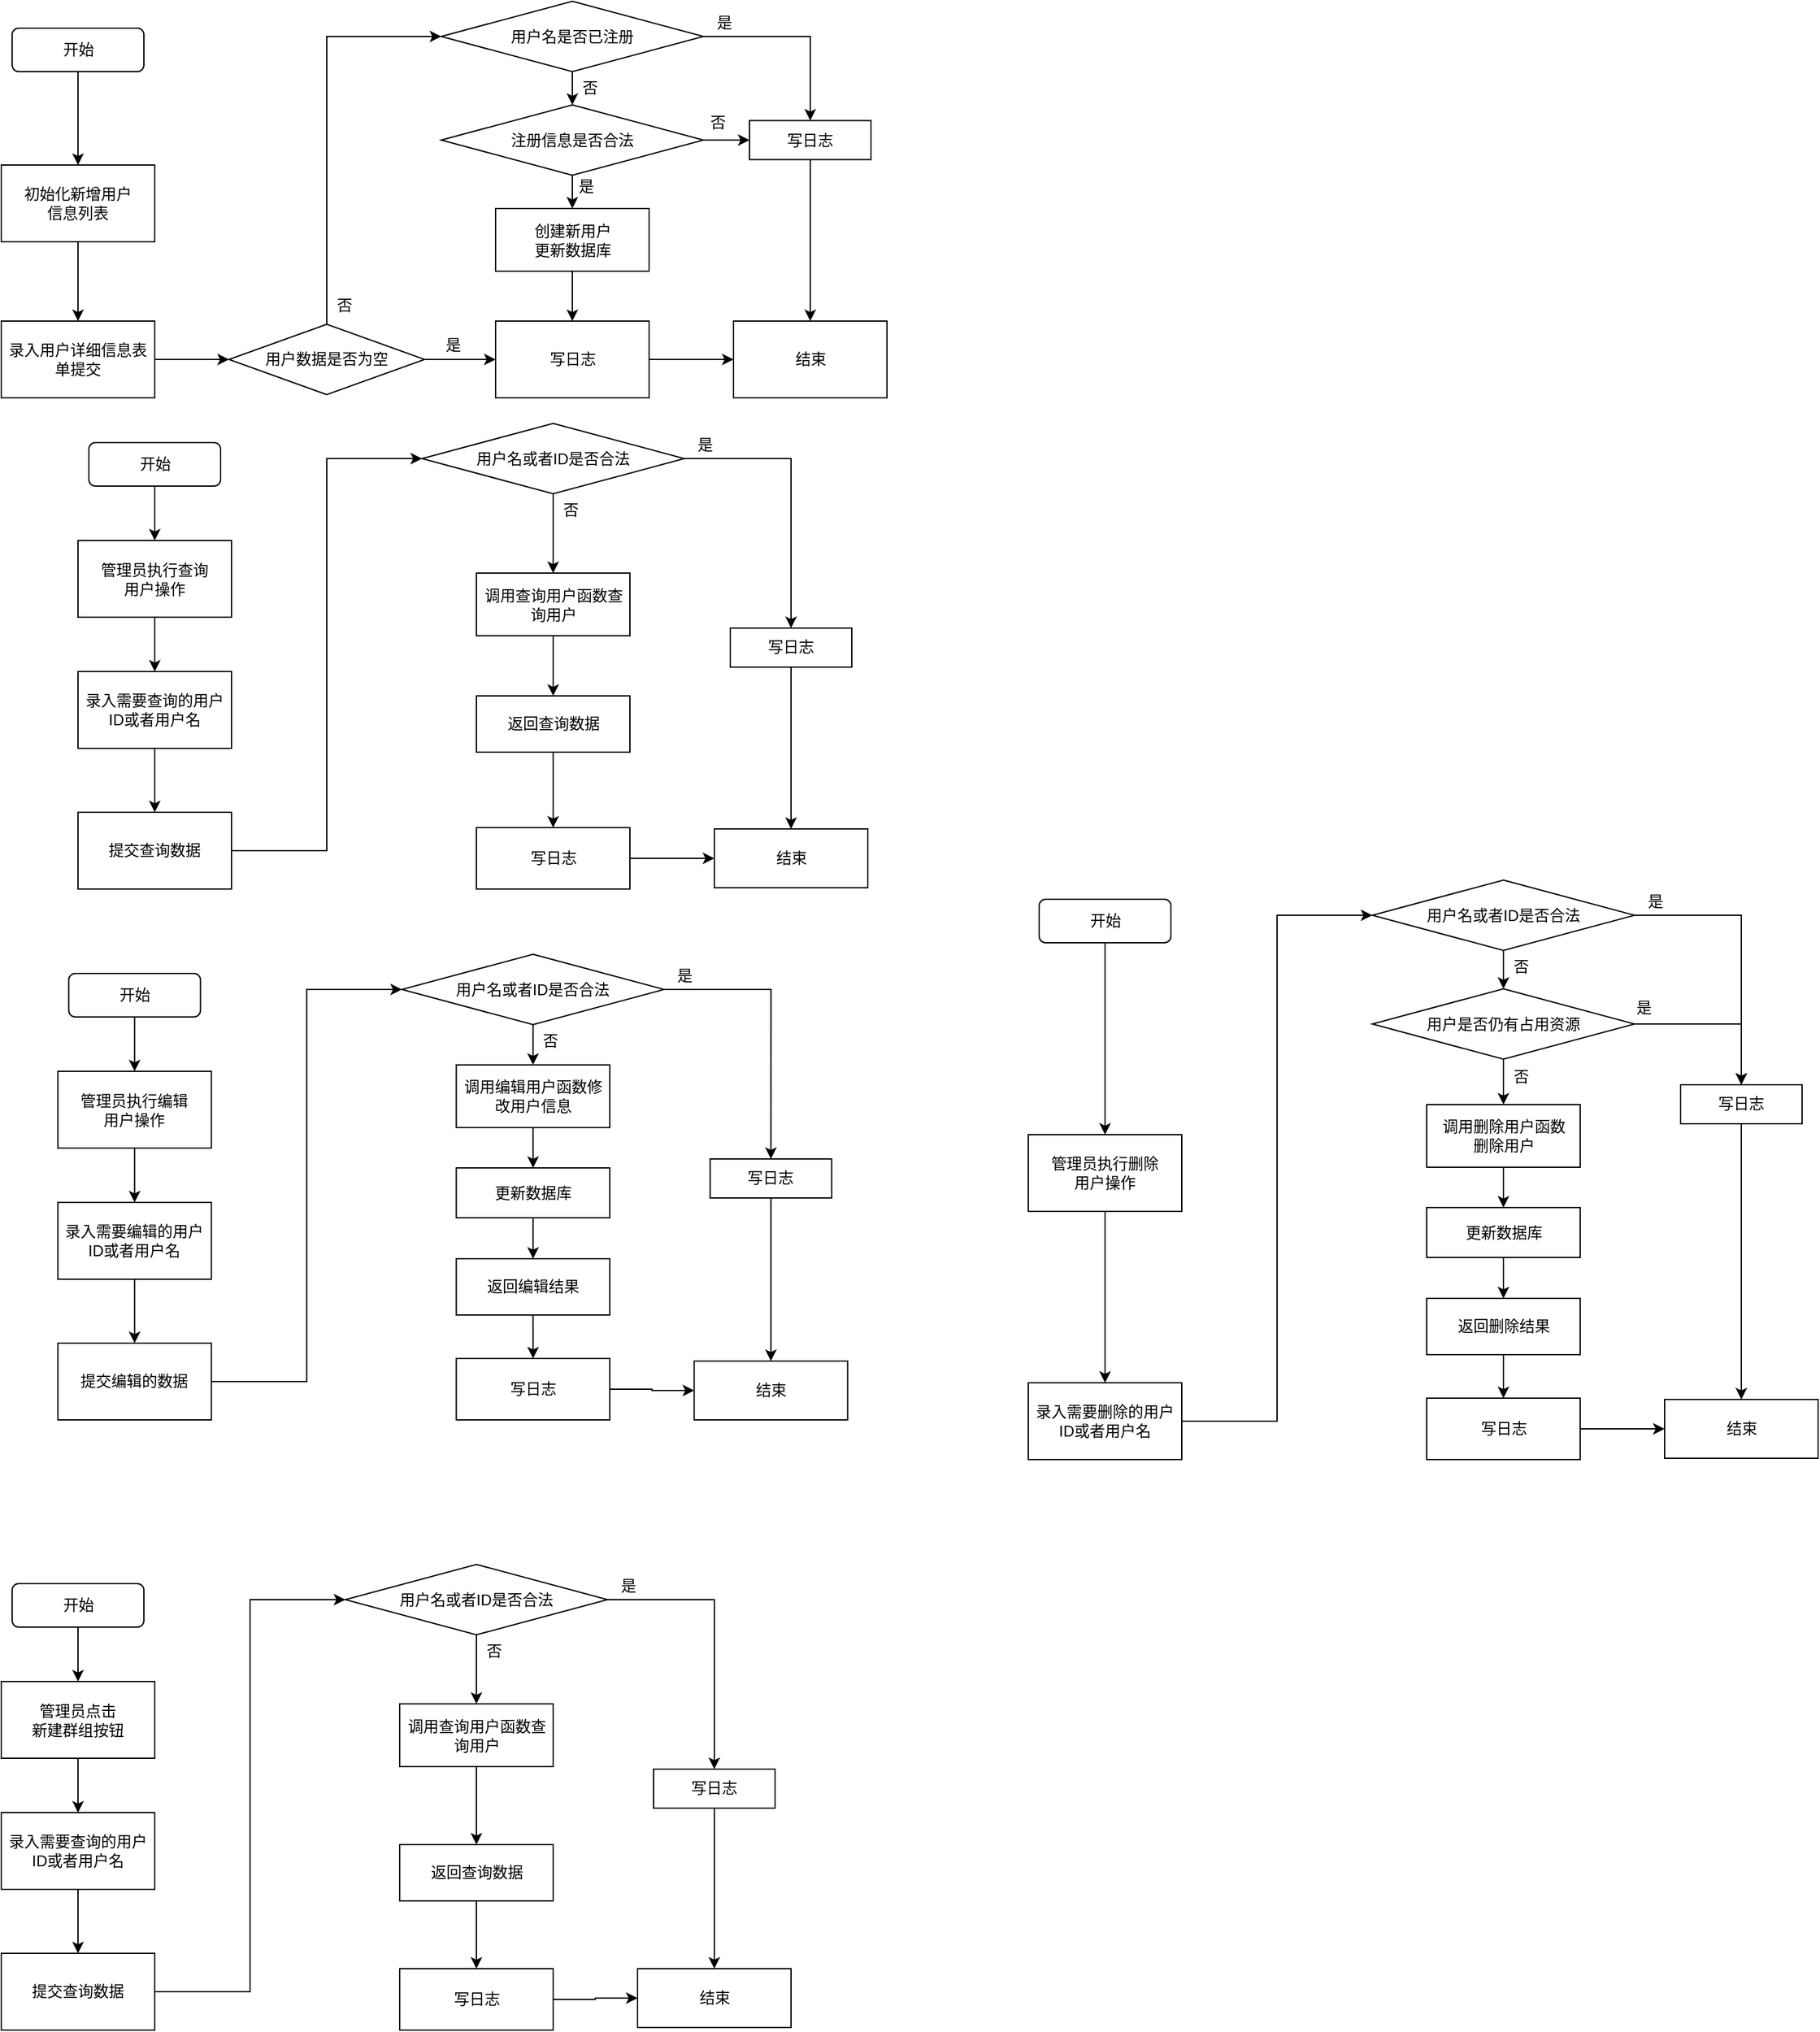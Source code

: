 <mxfile version="15.7.0" type="github">
  <diagram id="-0BICoxLbI8U1ZFrH4pM" name="Page-1">
    <mxGraphModel dx="1718" dy="935" grid="0" gridSize="10" guides="1" tooltips="1" connect="1" arrows="1" fold="1" page="1" pageScale="1" pageWidth="827" pageHeight="1169" math="0" shadow="0">
      <root>
        <mxCell id="0" />
        <mxCell id="1" parent="0" />
        <mxCell id="wqlNaEWefwMsOeoS0mQ8-5" value="" style="edgeStyle=orthogonalEdgeStyle;rounded=0;orthogonalLoop=1;jettySize=auto;html=1;" parent="1" source="wqlNaEWefwMsOeoS0mQ8-1" target="wqlNaEWefwMsOeoS0mQ8-2" edge="1">
          <mxGeometry relative="1" as="geometry" />
        </mxCell>
        <mxCell id="wqlNaEWefwMsOeoS0mQ8-1" value="开始" style="rounded=1;whiteSpace=wrap;html=1;" parent="1" vertex="1">
          <mxGeometry x="83.5" y="27" width="103" height="34" as="geometry" />
        </mxCell>
        <mxCell id="wqlNaEWefwMsOeoS0mQ8-7" value="" style="edgeStyle=orthogonalEdgeStyle;rounded=0;orthogonalLoop=1;jettySize=auto;html=1;" parent="1" source="wqlNaEWefwMsOeoS0mQ8-2" target="wqlNaEWefwMsOeoS0mQ8-6" edge="1">
          <mxGeometry relative="1" as="geometry" />
        </mxCell>
        <mxCell id="wqlNaEWefwMsOeoS0mQ8-2" value="初始化新增用户&lt;br&gt;信息列表" style="rounded=0;whiteSpace=wrap;html=1;" parent="1" vertex="1">
          <mxGeometry x="75" y="134" width="120" height="60" as="geometry" />
        </mxCell>
        <mxCell id="wqlNaEWefwMsOeoS0mQ8-9" value="" style="edgeStyle=orthogonalEdgeStyle;rounded=0;orthogonalLoop=1;jettySize=auto;html=1;" parent="1" source="wqlNaEWefwMsOeoS0mQ8-6" target="wqlNaEWefwMsOeoS0mQ8-8" edge="1">
          <mxGeometry relative="1" as="geometry" />
        </mxCell>
        <mxCell id="wqlNaEWefwMsOeoS0mQ8-6" value="录入用户详细信息表单提交" style="rounded=0;whiteSpace=wrap;html=1;" parent="1" vertex="1">
          <mxGeometry x="75" y="256" width="120" height="60" as="geometry" />
        </mxCell>
        <mxCell id="wqlNaEWefwMsOeoS0mQ8-18" style="edgeStyle=orthogonalEdgeStyle;rounded=0;orthogonalLoop=1;jettySize=auto;html=1;entryX=0;entryY=0.5;entryDx=0;entryDy=0;exitX=0.5;exitY=0;exitDx=0;exitDy=0;" parent="1" source="wqlNaEWefwMsOeoS0mQ8-8" target="wqlNaEWefwMsOeoS0mQ8-14" edge="1">
          <mxGeometry relative="1" as="geometry" />
        </mxCell>
        <mxCell id="wqlNaEWefwMsOeoS0mQ8-22" style="edgeStyle=orthogonalEdgeStyle;rounded=0;orthogonalLoop=1;jettySize=auto;html=1;exitX=1;exitY=0.5;exitDx=0;exitDy=0;" parent="1" source="wqlNaEWefwMsOeoS0mQ8-8" target="wqlNaEWefwMsOeoS0mQ8-19" edge="1">
          <mxGeometry relative="1" as="geometry" />
        </mxCell>
        <mxCell id="wqlNaEWefwMsOeoS0mQ8-8" value="用户数据是否为空" style="rhombus;whiteSpace=wrap;html=1;" parent="1" vertex="1">
          <mxGeometry x="253" y="258.5" width="153" height="55" as="geometry" />
        </mxCell>
        <mxCell id="wqlNaEWefwMsOeoS0mQ8-10" value="结束" style="whiteSpace=wrap;html=1;" parent="1" vertex="1">
          <mxGeometry x="647.5" y="256" width="120" height="60" as="geometry" />
        </mxCell>
        <mxCell id="wqlNaEWefwMsOeoS0mQ8-12" value="是" style="text;html=1;align=center;verticalAlign=middle;resizable=0;points=[];autosize=1;strokeColor=none;fillColor=none;" parent="1" vertex="1">
          <mxGeometry x="417" y="266" width="22" height="18" as="geometry" />
        </mxCell>
        <mxCell id="wqlNaEWefwMsOeoS0mQ8-17" value="" style="edgeStyle=orthogonalEdgeStyle;rounded=0;orthogonalLoop=1;jettySize=auto;html=1;" parent="1" source="wqlNaEWefwMsOeoS0mQ8-14" target="wqlNaEWefwMsOeoS0mQ8-16" edge="1">
          <mxGeometry relative="1" as="geometry" />
        </mxCell>
        <mxCell id="wqlNaEWefwMsOeoS0mQ8-29" style="edgeStyle=orthogonalEdgeStyle;rounded=0;orthogonalLoop=1;jettySize=auto;html=1;exitX=1;exitY=0.5;exitDx=0;exitDy=0;entryX=0.5;entryY=0;entryDx=0;entryDy=0;" parent="1" source="wqlNaEWefwMsOeoS0mQ8-14" target="wqlNaEWefwMsOeoS0mQ8-27" edge="1">
          <mxGeometry relative="1" as="geometry" />
        </mxCell>
        <mxCell id="wqlNaEWefwMsOeoS0mQ8-14" value="用户名是否已注册" style="rhombus;whiteSpace=wrap;html=1;" parent="1" vertex="1">
          <mxGeometry x="419" y="6" width="205" height="55" as="geometry" />
        </mxCell>
        <mxCell id="wqlNaEWefwMsOeoS0mQ8-25" value="" style="edgeStyle=orthogonalEdgeStyle;rounded=0;orthogonalLoop=1;jettySize=auto;html=1;" parent="1" source="wqlNaEWefwMsOeoS0mQ8-16" target="wqlNaEWefwMsOeoS0mQ8-24" edge="1">
          <mxGeometry relative="1" as="geometry" />
        </mxCell>
        <mxCell id="wqlNaEWefwMsOeoS0mQ8-28" style="edgeStyle=orthogonalEdgeStyle;rounded=0;orthogonalLoop=1;jettySize=auto;html=1;exitX=1;exitY=0.5;exitDx=0;exitDy=0;entryX=0;entryY=0.5;entryDx=0;entryDy=0;" parent="1" source="wqlNaEWefwMsOeoS0mQ8-16" target="wqlNaEWefwMsOeoS0mQ8-27" edge="1">
          <mxGeometry relative="1" as="geometry" />
        </mxCell>
        <mxCell id="wqlNaEWefwMsOeoS0mQ8-16" value="注册信息是否合法" style="rhombus;whiteSpace=wrap;html=1;" parent="1" vertex="1">
          <mxGeometry x="419" y="87" width="205" height="55" as="geometry" />
        </mxCell>
        <mxCell id="wqlNaEWefwMsOeoS0mQ8-23" style="edgeStyle=orthogonalEdgeStyle;rounded=0;orthogonalLoop=1;jettySize=auto;html=1;exitX=1;exitY=0.5;exitDx=0;exitDy=0;entryX=0;entryY=0.5;entryDx=0;entryDy=0;" parent="1" source="wqlNaEWefwMsOeoS0mQ8-19" target="wqlNaEWefwMsOeoS0mQ8-10" edge="1">
          <mxGeometry relative="1" as="geometry" />
        </mxCell>
        <mxCell id="wqlNaEWefwMsOeoS0mQ8-19" value="写日志" style="whiteSpace=wrap;html=1;" parent="1" vertex="1">
          <mxGeometry x="461.5" y="256" width="120" height="60" as="geometry" />
        </mxCell>
        <mxCell id="wqlNaEWefwMsOeoS0mQ8-26" value="" style="edgeStyle=orthogonalEdgeStyle;rounded=0;orthogonalLoop=1;jettySize=auto;html=1;" parent="1" source="wqlNaEWefwMsOeoS0mQ8-24" target="wqlNaEWefwMsOeoS0mQ8-19" edge="1">
          <mxGeometry relative="1" as="geometry" />
        </mxCell>
        <mxCell id="wqlNaEWefwMsOeoS0mQ8-24" value="创建新用户&lt;br&gt;更新数据库" style="whiteSpace=wrap;html=1;" parent="1" vertex="1">
          <mxGeometry x="461.5" y="168" width="120" height="49" as="geometry" />
        </mxCell>
        <mxCell id="wqlNaEWefwMsOeoS0mQ8-30" style="edgeStyle=orthogonalEdgeStyle;rounded=0;orthogonalLoop=1;jettySize=auto;html=1;exitX=0.5;exitY=1;exitDx=0;exitDy=0;" parent="1" source="wqlNaEWefwMsOeoS0mQ8-27" target="wqlNaEWefwMsOeoS0mQ8-10" edge="1">
          <mxGeometry relative="1" as="geometry" />
        </mxCell>
        <mxCell id="wqlNaEWefwMsOeoS0mQ8-27" value="写日志" style="whiteSpace=wrap;html=1;" parent="1" vertex="1">
          <mxGeometry x="660" y="99.25" width="95" height="30.5" as="geometry" />
        </mxCell>
        <mxCell id="wqlNaEWefwMsOeoS0mQ8-31" value="否" style="text;html=1;align=center;verticalAlign=middle;resizable=0;points=[];autosize=1;strokeColor=none;fillColor=none;" parent="1" vertex="1">
          <mxGeometry x="332" y="235" width="22" height="18" as="geometry" />
        </mxCell>
        <mxCell id="wqlNaEWefwMsOeoS0mQ8-32" value="否" style="text;html=1;align=center;verticalAlign=middle;resizable=0;points=[];autosize=1;strokeColor=none;fillColor=none;" parent="1" vertex="1">
          <mxGeometry x="524" y="65" width="22" height="18" as="geometry" />
        </mxCell>
        <mxCell id="wqlNaEWefwMsOeoS0mQ8-33" value="否" style="text;html=1;align=center;verticalAlign=middle;resizable=0;points=[];autosize=1;strokeColor=none;fillColor=none;" parent="1" vertex="1">
          <mxGeometry x="624" y="92" width="22" height="18" as="geometry" />
        </mxCell>
        <mxCell id="wqlNaEWefwMsOeoS0mQ8-34" value="是" style="text;html=1;align=center;verticalAlign=middle;resizable=0;points=[];autosize=1;strokeColor=none;fillColor=none;" parent="1" vertex="1">
          <mxGeometry x="521" y="142" width="22" height="18" as="geometry" />
        </mxCell>
        <mxCell id="wqlNaEWefwMsOeoS0mQ8-35" value="是" style="text;html=1;align=center;verticalAlign=middle;resizable=0;points=[];autosize=1;strokeColor=none;fillColor=none;" parent="1" vertex="1">
          <mxGeometry x="629" y="14" width="22" height="18" as="geometry" />
        </mxCell>
        <mxCell id="wqlNaEWefwMsOeoS0mQ8-36" value="" style="edgeStyle=orthogonalEdgeStyle;rounded=0;orthogonalLoop=1;jettySize=auto;html=1;" parent="1" source="wqlNaEWefwMsOeoS0mQ8-37" target="wqlNaEWefwMsOeoS0mQ8-39" edge="1">
          <mxGeometry relative="1" as="geometry" />
        </mxCell>
        <mxCell id="wqlNaEWefwMsOeoS0mQ8-37" value="开始" style="rounded=1;whiteSpace=wrap;html=1;" parent="1" vertex="1">
          <mxGeometry x="143.5" y="351" width="103" height="34" as="geometry" />
        </mxCell>
        <mxCell id="wqlNaEWefwMsOeoS0mQ8-38" value="" style="edgeStyle=orthogonalEdgeStyle;rounded=0;orthogonalLoop=1;jettySize=auto;html=1;" parent="1" source="wqlNaEWefwMsOeoS0mQ8-39" target="wqlNaEWefwMsOeoS0mQ8-41" edge="1">
          <mxGeometry relative="1" as="geometry" />
        </mxCell>
        <mxCell id="wqlNaEWefwMsOeoS0mQ8-39" value="管理员执行查询&lt;br&gt;用户操作" style="rounded=0;whiteSpace=wrap;html=1;" parent="1" vertex="1">
          <mxGeometry x="135" y="427.5" width="120" height="60" as="geometry" />
        </mxCell>
        <mxCell id="wqlNaEWefwMsOeoS0mQ8-40" value="" style="edgeStyle=orthogonalEdgeStyle;rounded=0;orthogonalLoop=1;jettySize=auto;html=1;exitX=1;exitY=0.5;exitDx=0;exitDy=0;entryX=0;entryY=0.5;entryDx=0;entryDy=0;" parent="1" source="wqlNaEWefwMsOeoS0mQ8-64" target="wqlNaEWefwMsOeoS0mQ8-49" edge="1">
          <mxGeometry relative="1" as="geometry">
            <mxPoint x="262" y="676" as="targetPoint" />
          </mxGeometry>
        </mxCell>
        <mxCell id="wqlNaEWefwMsOeoS0mQ8-65" value="" style="edgeStyle=orthogonalEdgeStyle;rounded=0;orthogonalLoop=1;jettySize=auto;html=1;" parent="1" source="wqlNaEWefwMsOeoS0mQ8-41" target="wqlNaEWefwMsOeoS0mQ8-64" edge="1">
          <mxGeometry relative="1" as="geometry" />
        </mxCell>
        <mxCell id="wqlNaEWefwMsOeoS0mQ8-41" value="录入需要查询的用户ID或者用户名" style="rounded=0;whiteSpace=wrap;html=1;" parent="1" vertex="1">
          <mxGeometry x="135" y="530" width="120" height="60" as="geometry" />
        </mxCell>
        <mxCell id="wqlNaEWefwMsOeoS0mQ8-45" value="结束" style="whiteSpace=wrap;html=1;" parent="1" vertex="1">
          <mxGeometry x="632.5" y="653" width="120" height="46" as="geometry" />
        </mxCell>
        <mxCell id="wqlNaEWefwMsOeoS0mQ8-47" value="" style="edgeStyle=orthogonalEdgeStyle;rounded=0;orthogonalLoop=1;jettySize=auto;html=1;entryX=0.5;entryY=0;entryDx=0;entryDy=0;" parent="1" source="wqlNaEWefwMsOeoS0mQ8-49" target="wqlNaEWefwMsOeoS0mQ8-56" edge="1">
          <mxGeometry relative="1" as="geometry">
            <mxPoint x="506.5" y="417" as="targetPoint" />
          </mxGeometry>
        </mxCell>
        <mxCell id="wqlNaEWefwMsOeoS0mQ8-48" style="edgeStyle=orthogonalEdgeStyle;rounded=0;orthogonalLoop=1;jettySize=auto;html=1;exitX=1;exitY=0.5;exitDx=0;exitDy=0;entryX=0.5;entryY=0;entryDx=0;entryDy=0;" parent="1" source="wqlNaEWefwMsOeoS0mQ8-49" target="wqlNaEWefwMsOeoS0mQ8-58" edge="1">
          <mxGeometry relative="1" as="geometry" />
        </mxCell>
        <mxCell id="wqlNaEWefwMsOeoS0mQ8-49" value="用户名或者ID是否合法" style="rhombus;whiteSpace=wrap;html=1;" parent="1" vertex="1">
          <mxGeometry x="404" y="336" width="205" height="55" as="geometry" />
        </mxCell>
        <mxCell id="wqlNaEWefwMsOeoS0mQ8-53" style="edgeStyle=orthogonalEdgeStyle;rounded=0;orthogonalLoop=1;jettySize=auto;html=1;exitX=1;exitY=0.5;exitDx=0;exitDy=0;entryX=0;entryY=0.5;entryDx=0;entryDy=0;" parent="1" source="wqlNaEWefwMsOeoS0mQ8-54" target="wqlNaEWefwMsOeoS0mQ8-45" edge="1">
          <mxGeometry relative="1" as="geometry" />
        </mxCell>
        <mxCell id="wqlNaEWefwMsOeoS0mQ8-54" value="写日志" style="whiteSpace=wrap;html=1;" parent="1" vertex="1">
          <mxGeometry x="446.5" y="652" width="120" height="48" as="geometry" />
        </mxCell>
        <mxCell id="wqlNaEWefwMsOeoS0mQ8-151" value="" style="edgeStyle=orthogonalEdgeStyle;rounded=0;orthogonalLoop=1;jettySize=auto;html=1;" parent="1" source="wqlNaEWefwMsOeoS0mQ8-56" target="wqlNaEWefwMsOeoS0mQ8-72" edge="1">
          <mxGeometry relative="1" as="geometry" />
        </mxCell>
        <mxCell id="wqlNaEWefwMsOeoS0mQ8-56" value="调用查询用户函数查询用户" style="whiteSpace=wrap;html=1;" parent="1" vertex="1">
          <mxGeometry x="446.5" y="453" width="120" height="49" as="geometry" />
        </mxCell>
        <mxCell id="wqlNaEWefwMsOeoS0mQ8-57" style="edgeStyle=orthogonalEdgeStyle;rounded=0;orthogonalLoop=1;jettySize=auto;html=1;exitX=0.5;exitY=1;exitDx=0;exitDy=0;" parent="1" source="wqlNaEWefwMsOeoS0mQ8-58" target="wqlNaEWefwMsOeoS0mQ8-45" edge="1">
          <mxGeometry relative="1" as="geometry" />
        </mxCell>
        <mxCell id="wqlNaEWefwMsOeoS0mQ8-58" value="写日志" style="whiteSpace=wrap;html=1;" parent="1" vertex="1">
          <mxGeometry x="645" y="496" width="95" height="30.5" as="geometry" />
        </mxCell>
        <mxCell id="wqlNaEWefwMsOeoS0mQ8-60" value="否" style="text;html=1;align=center;verticalAlign=middle;resizable=0;points=[];autosize=1;strokeColor=none;fillColor=none;" parent="1" vertex="1">
          <mxGeometry x="509" y="395" width="22" height="18" as="geometry" />
        </mxCell>
        <mxCell id="wqlNaEWefwMsOeoS0mQ8-63" value="是" style="text;html=1;align=center;verticalAlign=middle;resizable=0;points=[];autosize=1;strokeColor=none;fillColor=none;" parent="1" vertex="1">
          <mxGeometry x="614" y="344" width="22" height="18" as="geometry" />
        </mxCell>
        <mxCell id="wqlNaEWefwMsOeoS0mQ8-64" value="提交查询数据" style="rounded=0;whiteSpace=wrap;html=1;" parent="1" vertex="1">
          <mxGeometry x="135" y="640" width="120" height="60" as="geometry" />
        </mxCell>
        <mxCell id="wqlNaEWefwMsOeoS0mQ8-74" style="edgeStyle=orthogonalEdgeStyle;rounded=0;orthogonalLoop=1;jettySize=auto;html=1;exitX=0.5;exitY=1;exitDx=0;exitDy=0;" parent="1" source="wqlNaEWefwMsOeoS0mQ8-72" target="wqlNaEWefwMsOeoS0mQ8-54" edge="1">
          <mxGeometry relative="1" as="geometry" />
        </mxCell>
        <mxCell id="wqlNaEWefwMsOeoS0mQ8-72" value="返回查询数据" style="whiteSpace=wrap;html=1;" parent="1" vertex="1">
          <mxGeometry x="446.5" y="549" width="120" height="44" as="geometry" />
        </mxCell>
        <mxCell id="wqlNaEWefwMsOeoS0mQ8-76" value="" style="edgeStyle=orthogonalEdgeStyle;rounded=0;orthogonalLoop=1;jettySize=auto;html=1;" parent="1" source="wqlNaEWefwMsOeoS0mQ8-77" target="wqlNaEWefwMsOeoS0mQ8-79" edge="1">
          <mxGeometry relative="1" as="geometry" />
        </mxCell>
        <mxCell id="wqlNaEWefwMsOeoS0mQ8-77" value="开始" style="rounded=1;whiteSpace=wrap;html=1;" parent="1" vertex="1">
          <mxGeometry x="83.5" y="1243" width="103" height="34" as="geometry" />
        </mxCell>
        <mxCell id="wqlNaEWefwMsOeoS0mQ8-78" value="" style="edgeStyle=orthogonalEdgeStyle;rounded=0;orthogonalLoop=1;jettySize=auto;html=1;" parent="1" source="wqlNaEWefwMsOeoS0mQ8-79" target="wqlNaEWefwMsOeoS0mQ8-82" edge="1">
          <mxGeometry relative="1" as="geometry" />
        </mxCell>
        <mxCell id="wqlNaEWefwMsOeoS0mQ8-79" value="管理员点击&lt;br&gt;新建群组按钮" style="rounded=0;whiteSpace=wrap;html=1;" parent="1" vertex="1">
          <mxGeometry x="75" y="1319.5" width="120" height="60" as="geometry" />
        </mxCell>
        <mxCell id="wqlNaEWefwMsOeoS0mQ8-80" value="" style="edgeStyle=orthogonalEdgeStyle;rounded=0;orthogonalLoop=1;jettySize=auto;html=1;exitX=1;exitY=0.5;exitDx=0;exitDy=0;entryX=0;entryY=0.5;entryDx=0;entryDy=0;" parent="1" source="wqlNaEWefwMsOeoS0mQ8-95" target="wqlNaEWefwMsOeoS0mQ8-86" edge="1">
          <mxGeometry relative="1" as="geometry">
            <mxPoint x="202" y="1568" as="targetPoint" />
          </mxGeometry>
        </mxCell>
        <mxCell id="wqlNaEWefwMsOeoS0mQ8-81" value="" style="edgeStyle=orthogonalEdgeStyle;rounded=0;orthogonalLoop=1;jettySize=auto;html=1;" parent="1" source="wqlNaEWefwMsOeoS0mQ8-82" target="wqlNaEWefwMsOeoS0mQ8-95" edge="1">
          <mxGeometry relative="1" as="geometry" />
        </mxCell>
        <mxCell id="wqlNaEWefwMsOeoS0mQ8-82" value="录入需要查询的用户ID或者用户名" style="rounded=0;whiteSpace=wrap;html=1;" parent="1" vertex="1">
          <mxGeometry x="75" y="1422" width="120" height="60" as="geometry" />
        </mxCell>
        <mxCell id="wqlNaEWefwMsOeoS0mQ8-83" value="结束" style="whiteSpace=wrap;html=1;" parent="1" vertex="1">
          <mxGeometry x="572.5" y="1544" width="120" height="46" as="geometry" />
        </mxCell>
        <mxCell id="wqlNaEWefwMsOeoS0mQ8-84" value="" style="edgeStyle=orthogonalEdgeStyle;rounded=0;orthogonalLoop=1;jettySize=auto;html=1;entryX=0.5;entryY=0;entryDx=0;entryDy=0;" parent="1" source="wqlNaEWefwMsOeoS0mQ8-86" target="wqlNaEWefwMsOeoS0mQ8-90" edge="1">
          <mxGeometry relative="1" as="geometry">
            <mxPoint x="446.5" y="1309" as="targetPoint" />
          </mxGeometry>
        </mxCell>
        <mxCell id="wqlNaEWefwMsOeoS0mQ8-85" style="edgeStyle=orthogonalEdgeStyle;rounded=0;orthogonalLoop=1;jettySize=auto;html=1;exitX=1;exitY=0.5;exitDx=0;exitDy=0;entryX=0.5;entryY=0;entryDx=0;entryDy=0;" parent="1" source="wqlNaEWefwMsOeoS0mQ8-86" target="wqlNaEWefwMsOeoS0mQ8-92" edge="1">
          <mxGeometry relative="1" as="geometry" />
        </mxCell>
        <mxCell id="wqlNaEWefwMsOeoS0mQ8-86" value="用户名或者ID是否合法" style="rhombus;whiteSpace=wrap;html=1;" parent="1" vertex="1">
          <mxGeometry x="344" y="1228" width="205" height="55" as="geometry" />
        </mxCell>
        <mxCell id="wqlNaEWefwMsOeoS0mQ8-87" style="edgeStyle=orthogonalEdgeStyle;rounded=0;orthogonalLoop=1;jettySize=auto;html=1;exitX=1;exitY=0.5;exitDx=0;exitDy=0;entryX=0;entryY=0.5;entryDx=0;entryDy=0;" parent="1" source="wqlNaEWefwMsOeoS0mQ8-88" target="wqlNaEWefwMsOeoS0mQ8-83" edge="1">
          <mxGeometry relative="1" as="geometry" />
        </mxCell>
        <mxCell id="wqlNaEWefwMsOeoS0mQ8-88" value="写日志" style="whiteSpace=wrap;html=1;" parent="1" vertex="1">
          <mxGeometry x="386.5" y="1544" width="120" height="48" as="geometry" />
        </mxCell>
        <mxCell id="wqlNaEWefwMsOeoS0mQ8-89" value="" style="edgeStyle=orthogonalEdgeStyle;rounded=0;orthogonalLoop=1;jettySize=auto;html=1;" parent="1" source="wqlNaEWefwMsOeoS0mQ8-90" target="wqlNaEWefwMsOeoS0mQ8-97" edge="1">
          <mxGeometry relative="1" as="geometry" />
        </mxCell>
        <mxCell id="wqlNaEWefwMsOeoS0mQ8-90" value="调用查询用户函数查询用户" style="whiteSpace=wrap;html=1;" parent="1" vertex="1">
          <mxGeometry x="386.5" y="1337" width="120" height="49" as="geometry" />
        </mxCell>
        <mxCell id="wqlNaEWefwMsOeoS0mQ8-91" style="edgeStyle=orthogonalEdgeStyle;rounded=0;orthogonalLoop=1;jettySize=auto;html=1;exitX=0.5;exitY=1;exitDx=0;exitDy=0;" parent="1" source="wqlNaEWefwMsOeoS0mQ8-92" target="wqlNaEWefwMsOeoS0mQ8-83" edge="1">
          <mxGeometry relative="1" as="geometry" />
        </mxCell>
        <mxCell id="wqlNaEWefwMsOeoS0mQ8-92" value="写日志" style="whiteSpace=wrap;html=1;" parent="1" vertex="1">
          <mxGeometry x="585" y="1388" width="95" height="30.5" as="geometry" />
        </mxCell>
        <mxCell id="wqlNaEWefwMsOeoS0mQ8-93" value="否" style="text;html=1;align=center;verticalAlign=middle;resizable=0;points=[];autosize=1;strokeColor=none;fillColor=none;" parent="1" vertex="1">
          <mxGeometry x="449" y="1287" width="22" height="18" as="geometry" />
        </mxCell>
        <mxCell id="wqlNaEWefwMsOeoS0mQ8-94" value="是" style="text;html=1;align=center;verticalAlign=middle;resizable=0;points=[];autosize=1;strokeColor=none;fillColor=none;" parent="1" vertex="1">
          <mxGeometry x="554" y="1236" width="22" height="18" as="geometry" />
        </mxCell>
        <mxCell id="wqlNaEWefwMsOeoS0mQ8-95" value="提交查询数据" style="rounded=0;whiteSpace=wrap;html=1;" parent="1" vertex="1">
          <mxGeometry x="75" y="1532" width="120" height="60" as="geometry" />
        </mxCell>
        <mxCell id="wqlNaEWefwMsOeoS0mQ8-96" style="edgeStyle=orthogonalEdgeStyle;rounded=0;orthogonalLoop=1;jettySize=auto;html=1;exitX=0.5;exitY=1;exitDx=0;exitDy=0;" parent="1" source="wqlNaEWefwMsOeoS0mQ8-97" target="wqlNaEWefwMsOeoS0mQ8-88" edge="1">
          <mxGeometry relative="1" as="geometry" />
        </mxCell>
        <mxCell id="wqlNaEWefwMsOeoS0mQ8-97" value="返回查询数据" style="whiteSpace=wrap;html=1;" parent="1" vertex="1">
          <mxGeometry x="386.5" y="1447" width="120" height="44" as="geometry" />
        </mxCell>
        <mxCell id="wqlNaEWefwMsOeoS0mQ8-98" value="" style="edgeStyle=orthogonalEdgeStyle;rounded=0;orthogonalLoop=1;jettySize=auto;html=1;" parent="1" source="wqlNaEWefwMsOeoS0mQ8-99" target="wqlNaEWefwMsOeoS0mQ8-101" edge="1">
          <mxGeometry relative="1" as="geometry" />
        </mxCell>
        <mxCell id="wqlNaEWefwMsOeoS0mQ8-99" value="开始" style="rounded=1;whiteSpace=wrap;html=1;" parent="1" vertex="1">
          <mxGeometry x="127.75" y="766" width="103" height="34" as="geometry" />
        </mxCell>
        <mxCell id="wqlNaEWefwMsOeoS0mQ8-100" value="" style="edgeStyle=orthogonalEdgeStyle;rounded=0;orthogonalLoop=1;jettySize=auto;html=1;" parent="1" source="wqlNaEWefwMsOeoS0mQ8-101" target="wqlNaEWefwMsOeoS0mQ8-104" edge="1">
          <mxGeometry relative="1" as="geometry" />
        </mxCell>
        <mxCell id="wqlNaEWefwMsOeoS0mQ8-101" value="管理员执行编辑&lt;br&gt;用户操作" style="rounded=0;whiteSpace=wrap;html=1;" parent="1" vertex="1">
          <mxGeometry x="119.25" y="842.5" width="120" height="60" as="geometry" />
        </mxCell>
        <mxCell id="wqlNaEWefwMsOeoS0mQ8-102" value="" style="edgeStyle=orthogonalEdgeStyle;rounded=0;orthogonalLoop=1;jettySize=auto;html=1;exitX=1;exitY=0.5;exitDx=0;exitDy=0;entryX=0;entryY=0.5;entryDx=0;entryDy=0;" parent="1" source="wqlNaEWefwMsOeoS0mQ8-117" target="wqlNaEWefwMsOeoS0mQ8-108" edge="1">
          <mxGeometry relative="1" as="geometry">
            <mxPoint x="246.25" y="1091" as="targetPoint" />
          </mxGeometry>
        </mxCell>
        <mxCell id="wqlNaEWefwMsOeoS0mQ8-103" value="" style="edgeStyle=orthogonalEdgeStyle;rounded=0;orthogonalLoop=1;jettySize=auto;html=1;" parent="1" source="wqlNaEWefwMsOeoS0mQ8-104" target="wqlNaEWefwMsOeoS0mQ8-117" edge="1">
          <mxGeometry relative="1" as="geometry" />
        </mxCell>
        <mxCell id="wqlNaEWefwMsOeoS0mQ8-104" value="录入需要编辑的用户ID或者用户名" style="rounded=0;whiteSpace=wrap;html=1;" parent="1" vertex="1">
          <mxGeometry x="119.25" y="945" width="120" height="60" as="geometry" />
        </mxCell>
        <mxCell id="wqlNaEWefwMsOeoS0mQ8-105" value="结束" style="whiteSpace=wrap;html=1;" parent="1" vertex="1">
          <mxGeometry x="616.75" y="1069" width="120" height="46" as="geometry" />
        </mxCell>
        <mxCell id="wqlNaEWefwMsOeoS0mQ8-106" value="" style="edgeStyle=orthogonalEdgeStyle;rounded=0;orthogonalLoop=1;jettySize=auto;html=1;entryX=0.5;entryY=0;entryDx=0;entryDy=0;" parent="1" source="wqlNaEWefwMsOeoS0mQ8-108" target="wqlNaEWefwMsOeoS0mQ8-112" edge="1">
          <mxGeometry relative="1" as="geometry">
            <mxPoint x="490.75" y="832" as="targetPoint" />
          </mxGeometry>
        </mxCell>
        <mxCell id="wqlNaEWefwMsOeoS0mQ8-107" style="edgeStyle=orthogonalEdgeStyle;rounded=0;orthogonalLoop=1;jettySize=auto;html=1;exitX=1;exitY=0.5;exitDx=0;exitDy=0;entryX=0.5;entryY=0;entryDx=0;entryDy=0;" parent="1" source="wqlNaEWefwMsOeoS0mQ8-108" target="wqlNaEWefwMsOeoS0mQ8-114" edge="1">
          <mxGeometry relative="1" as="geometry" />
        </mxCell>
        <mxCell id="wqlNaEWefwMsOeoS0mQ8-108" value="用户名或者ID是否合法" style="rhombus;whiteSpace=wrap;html=1;" parent="1" vertex="1">
          <mxGeometry x="388.25" y="751" width="205" height="55" as="geometry" />
        </mxCell>
        <mxCell id="wqlNaEWefwMsOeoS0mQ8-109" style="edgeStyle=orthogonalEdgeStyle;rounded=0;orthogonalLoop=1;jettySize=auto;html=1;exitX=1;exitY=0.5;exitDx=0;exitDy=0;entryX=0;entryY=0.5;entryDx=0;entryDy=0;" parent="1" source="wqlNaEWefwMsOeoS0mQ8-110" target="wqlNaEWefwMsOeoS0mQ8-105" edge="1">
          <mxGeometry relative="1" as="geometry" />
        </mxCell>
        <mxCell id="wqlNaEWefwMsOeoS0mQ8-110" value="写日志" style="whiteSpace=wrap;html=1;" parent="1" vertex="1">
          <mxGeometry x="430.75" y="1067" width="120" height="48" as="geometry" />
        </mxCell>
        <mxCell id="wqlNaEWefwMsOeoS0mQ8-149" value="" style="edgeStyle=orthogonalEdgeStyle;rounded=0;orthogonalLoop=1;jettySize=auto;html=1;" parent="1" source="wqlNaEWefwMsOeoS0mQ8-112" target="wqlNaEWefwMsOeoS0mQ8-146" edge="1">
          <mxGeometry relative="1" as="geometry" />
        </mxCell>
        <mxCell id="wqlNaEWefwMsOeoS0mQ8-112" value="调用编辑用户函数修改用户信息" style="whiteSpace=wrap;html=1;" parent="1" vertex="1">
          <mxGeometry x="430.75" y="837.5" width="120" height="49" as="geometry" />
        </mxCell>
        <mxCell id="wqlNaEWefwMsOeoS0mQ8-113" style="edgeStyle=orthogonalEdgeStyle;rounded=0;orthogonalLoop=1;jettySize=auto;html=1;exitX=0.5;exitY=1;exitDx=0;exitDy=0;" parent="1" source="wqlNaEWefwMsOeoS0mQ8-114" target="wqlNaEWefwMsOeoS0mQ8-105" edge="1">
          <mxGeometry relative="1" as="geometry" />
        </mxCell>
        <mxCell id="wqlNaEWefwMsOeoS0mQ8-114" value="写日志" style="whiteSpace=wrap;html=1;" parent="1" vertex="1">
          <mxGeometry x="629.25" y="911" width="95" height="30.5" as="geometry" />
        </mxCell>
        <mxCell id="wqlNaEWefwMsOeoS0mQ8-115" value="否" style="text;html=1;align=center;verticalAlign=middle;resizable=0;points=[];autosize=1;strokeColor=none;fillColor=none;" parent="1" vertex="1">
          <mxGeometry x="493.25" y="810" width="22" height="18" as="geometry" />
        </mxCell>
        <mxCell id="wqlNaEWefwMsOeoS0mQ8-116" value="是" style="text;html=1;align=center;verticalAlign=middle;resizable=0;points=[];autosize=1;strokeColor=none;fillColor=none;" parent="1" vertex="1">
          <mxGeometry x="598.25" y="759" width="22" height="18" as="geometry" />
        </mxCell>
        <mxCell id="wqlNaEWefwMsOeoS0mQ8-117" value="提交编辑的数据" style="rounded=0;whiteSpace=wrap;html=1;" parent="1" vertex="1">
          <mxGeometry x="119.25" y="1055" width="120" height="60" as="geometry" />
        </mxCell>
        <mxCell id="wqlNaEWefwMsOeoS0mQ8-118" style="edgeStyle=orthogonalEdgeStyle;rounded=0;orthogonalLoop=1;jettySize=auto;html=1;exitX=0.5;exitY=1;exitDx=0;exitDy=0;" parent="1" source="wqlNaEWefwMsOeoS0mQ8-119" target="wqlNaEWefwMsOeoS0mQ8-110" edge="1">
          <mxGeometry relative="1" as="geometry" />
        </mxCell>
        <mxCell id="wqlNaEWefwMsOeoS0mQ8-119" value="返回编辑结果" style="whiteSpace=wrap;html=1;" parent="1" vertex="1">
          <mxGeometry x="430.75" y="989" width="120" height="44" as="geometry" />
        </mxCell>
        <mxCell id="wqlNaEWefwMsOeoS0mQ8-150" value="" style="edgeStyle=orthogonalEdgeStyle;rounded=0;orthogonalLoop=1;jettySize=auto;html=1;" parent="1" source="wqlNaEWefwMsOeoS0mQ8-146" target="wqlNaEWefwMsOeoS0mQ8-119" edge="1">
          <mxGeometry relative="1" as="geometry" />
        </mxCell>
        <mxCell id="wqlNaEWefwMsOeoS0mQ8-146" value="更新数据库" style="whiteSpace=wrap;html=1;" parent="1" vertex="1">
          <mxGeometry x="430.75" y="918" width="120" height="39" as="geometry" />
        </mxCell>
        <mxCell id="wqlNaEWefwMsOeoS0mQ8-152" value="" style="edgeStyle=orthogonalEdgeStyle;rounded=0;orthogonalLoop=1;jettySize=auto;html=1;" parent="1" source="wqlNaEWefwMsOeoS0mQ8-153" target="wqlNaEWefwMsOeoS0mQ8-155" edge="1">
          <mxGeometry relative="1" as="geometry" />
        </mxCell>
        <mxCell id="wqlNaEWefwMsOeoS0mQ8-153" value="开始" style="rounded=1;whiteSpace=wrap;html=1;" parent="1" vertex="1">
          <mxGeometry x="886.5" y="708" width="103" height="34" as="geometry" />
        </mxCell>
        <mxCell id="wqlNaEWefwMsOeoS0mQ8-154" value="" style="edgeStyle=orthogonalEdgeStyle;rounded=0;orthogonalLoop=1;jettySize=auto;html=1;" parent="1" source="wqlNaEWefwMsOeoS0mQ8-155" target="wqlNaEWefwMsOeoS0mQ8-158" edge="1">
          <mxGeometry relative="1" as="geometry" />
        </mxCell>
        <mxCell id="wqlNaEWefwMsOeoS0mQ8-155" value="管理员执行删除&lt;br&gt;用户操作" style="rounded=0;whiteSpace=wrap;html=1;" parent="1" vertex="1">
          <mxGeometry x="878" y="892" width="120" height="60" as="geometry" />
        </mxCell>
        <mxCell id="wqlNaEWefwMsOeoS0mQ8-177" style="edgeStyle=orthogonalEdgeStyle;rounded=0;orthogonalLoop=1;jettySize=auto;html=1;exitX=1;exitY=0.5;exitDx=0;exitDy=0;entryX=0;entryY=0.5;entryDx=0;entryDy=0;" parent="1" source="wqlNaEWefwMsOeoS0mQ8-158" target="wqlNaEWefwMsOeoS0mQ8-162" edge="1">
          <mxGeometry relative="1" as="geometry" />
        </mxCell>
        <mxCell id="wqlNaEWefwMsOeoS0mQ8-158" value="录入需要删除的用户ID或者用户名" style="rounded=0;whiteSpace=wrap;html=1;" parent="1" vertex="1">
          <mxGeometry x="878" y="1086" width="120" height="60" as="geometry" />
        </mxCell>
        <mxCell id="wqlNaEWefwMsOeoS0mQ8-159" value="结束" style="whiteSpace=wrap;html=1;" parent="1" vertex="1">
          <mxGeometry x="1375.5" y="1099" width="120" height="46" as="geometry" />
        </mxCell>
        <mxCell id="wqlNaEWefwMsOeoS0mQ8-161" style="edgeStyle=orthogonalEdgeStyle;rounded=0;orthogonalLoop=1;jettySize=auto;html=1;exitX=1;exitY=0.5;exitDx=0;exitDy=0;entryX=0.5;entryY=0;entryDx=0;entryDy=0;" parent="1" source="wqlNaEWefwMsOeoS0mQ8-162" target="wqlNaEWefwMsOeoS0mQ8-168" edge="1">
          <mxGeometry relative="1" as="geometry" />
        </mxCell>
        <mxCell id="4_UkcyFho29XtShHguec-4" value="" style="edgeStyle=orthogonalEdgeStyle;rounded=0;orthogonalLoop=1;jettySize=auto;html=1;" edge="1" parent="1" source="wqlNaEWefwMsOeoS0mQ8-162" target="4_UkcyFho29XtShHguec-3">
          <mxGeometry relative="1" as="geometry" />
        </mxCell>
        <mxCell id="wqlNaEWefwMsOeoS0mQ8-162" value="用户名或者ID是否合法" style="rhombus;whiteSpace=wrap;html=1;" parent="1" vertex="1">
          <mxGeometry x="1147" y="693" width="205" height="55" as="geometry" />
        </mxCell>
        <mxCell id="wqlNaEWefwMsOeoS0mQ8-163" style="edgeStyle=orthogonalEdgeStyle;rounded=0;orthogonalLoop=1;jettySize=auto;html=1;exitX=1;exitY=0.5;exitDx=0;exitDy=0;entryX=0;entryY=0.5;entryDx=0;entryDy=0;" parent="1" source="wqlNaEWefwMsOeoS0mQ8-164" target="wqlNaEWefwMsOeoS0mQ8-159" edge="1">
          <mxGeometry relative="1" as="geometry" />
        </mxCell>
        <mxCell id="wqlNaEWefwMsOeoS0mQ8-164" value="写日志" style="whiteSpace=wrap;html=1;" parent="1" vertex="1">
          <mxGeometry x="1189.5" y="1098" width="120" height="48" as="geometry" />
        </mxCell>
        <mxCell id="wqlNaEWefwMsOeoS0mQ8-165" value="" style="edgeStyle=orthogonalEdgeStyle;rounded=0;orthogonalLoop=1;jettySize=auto;html=1;" parent="1" source="wqlNaEWefwMsOeoS0mQ8-166" target="wqlNaEWefwMsOeoS0mQ8-175" edge="1">
          <mxGeometry relative="1" as="geometry" />
        </mxCell>
        <mxCell id="wqlNaEWefwMsOeoS0mQ8-166" value="调用删除用户函数&lt;br&gt;删除用户" style="whiteSpace=wrap;html=1;" parent="1" vertex="1">
          <mxGeometry x="1189.5" y="868.5" width="120" height="49" as="geometry" />
        </mxCell>
        <mxCell id="wqlNaEWefwMsOeoS0mQ8-167" style="edgeStyle=orthogonalEdgeStyle;rounded=0;orthogonalLoop=1;jettySize=auto;html=1;exitX=0.5;exitY=1;exitDx=0;exitDy=0;" parent="1" source="wqlNaEWefwMsOeoS0mQ8-168" target="wqlNaEWefwMsOeoS0mQ8-159" edge="1">
          <mxGeometry relative="1" as="geometry" />
        </mxCell>
        <mxCell id="wqlNaEWefwMsOeoS0mQ8-168" value="写日志" style="whiteSpace=wrap;html=1;" parent="1" vertex="1">
          <mxGeometry x="1388" y="853" width="95" height="30.5" as="geometry" />
        </mxCell>
        <mxCell id="wqlNaEWefwMsOeoS0mQ8-169" value="否" style="text;html=1;align=center;verticalAlign=middle;resizable=0;points=[];autosize=1;strokeColor=none;fillColor=none;" parent="1" vertex="1">
          <mxGeometry x="1252" y="752" width="22" height="18" as="geometry" />
        </mxCell>
        <mxCell id="wqlNaEWefwMsOeoS0mQ8-170" value="是" style="text;html=1;align=center;verticalAlign=middle;resizable=0;points=[];autosize=1;strokeColor=none;fillColor=none;" parent="1" vertex="1">
          <mxGeometry x="1357" y="701" width="22" height="18" as="geometry" />
        </mxCell>
        <mxCell id="wqlNaEWefwMsOeoS0mQ8-172" style="edgeStyle=orthogonalEdgeStyle;rounded=0;orthogonalLoop=1;jettySize=auto;html=1;exitX=0.5;exitY=1;exitDx=0;exitDy=0;" parent="1" source="wqlNaEWefwMsOeoS0mQ8-173" target="wqlNaEWefwMsOeoS0mQ8-164" edge="1">
          <mxGeometry relative="1" as="geometry" />
        </mxCell>
        <mxCell id="wqlNaEWefwMsOeoS0mQ8-173" value="返回删除结果" style="whiteSpace=wrap;html=1;" parent="1" vertex="1">
          <mxGeometry x="1189.5" y="1020" width="120" height="44" as="geometry" />
        </mxCell>
        <mxCell id="wqlNaEWefwMsOeoS0mQ8-174" value="" style="edgeStyle=orthogonalEdgeStyle;rounded=0;orthogonalLoop=1;jettySize=auto;html=1;" parent="1" source="wqlNaEWefwMsOeoS0mQ8-175" target="wqlNaEWefwMsOeoS0mQ8-173" edge="1">
          <mxGeometry relative="1" as="geometry" />
        </mxCell>
        <mxCell id="wqlNaEWefwMsOeoS0mQ8-175" value="更新数据库" style="whiteSpace=wrap;html=1;" parent="1" vertex="1">
          <mxGeometry x="1189.5" y="949" width="120" height="39" as="geometry" />
        </mxCell>
        <mxCell id="4_UkcyFho29XtShHguec-6" value="" style="edgeStyle=orthogonalEdgeStyle;rounded=0;orthogonalLoop=1;jettySize=auto;html=1;entryX=0.5;entryY=0;entryDx=0;entryDy=0;" edge="1" parent="1" source="4_UkcyFho29XtShHguec-3" target="wqlNaEWefwMsOeoS0mQ8-168">
          <mxGeometry relative="1" as="geometry">
            <mxPoint x="1494.5" y="805.5" as="targetPoint" />
          </mxGeometry>
        </mxCell>
        <mxCell id="4_UkcyFho29XtShHguec-9" value="" style="edgeStyle=orthogonalEdgeStyle;rounded=0;orthogonalLoop=1;jettySize=auto;html=1;" edge="1" parent="1" source="4_UkcyFho29XtShHguec-3" target="wqlNaEWefwMsOeoS0mQ8-166">
          <mxGeometry relative="1" as="geometry">
            <mxPoint x="1253" y="870" as="targetPoint" />
          </mxGeometry>
        </mxCell>
        <mxCell id="4_UkcyFho29XtShHguec-3" value="用户是否仍有占用资源" style="rhombus;whiteSpace=wrap;html=1;" vertex="1" parent="1">
          <mxGeometry x="1147" y="778" width="205" height="55" as="geometry" />
        </mxCell>
        <mxCell id="4_UkcyFho29XtShHguec-10" value="是" style="text;html=1;align=center;verticalAlign=middle;resizable=0;points=[];autosize=1;strokeColor=none;fillColor=none;" vertex="1" parent="1">
          <mxGeometry x="1348" y="784" width="22" height="18" as="geometry" />
        </mxCell>
        <mxCell id="4_UkcyFho29XtShHguec-11" value="否" style="text;html=1;align=center;verticalAlign=middle;resizable=0;points=[];autosize=1;strokeColor=none;fillColor=none;" vertex="1" parent="1">
          <mxGeometry x="1252" y="838" width="22" height="18" as="geometry" />
        </mxCell>
      </root>
    </mxGraphModel>
  </diagram>
</mxfile>
